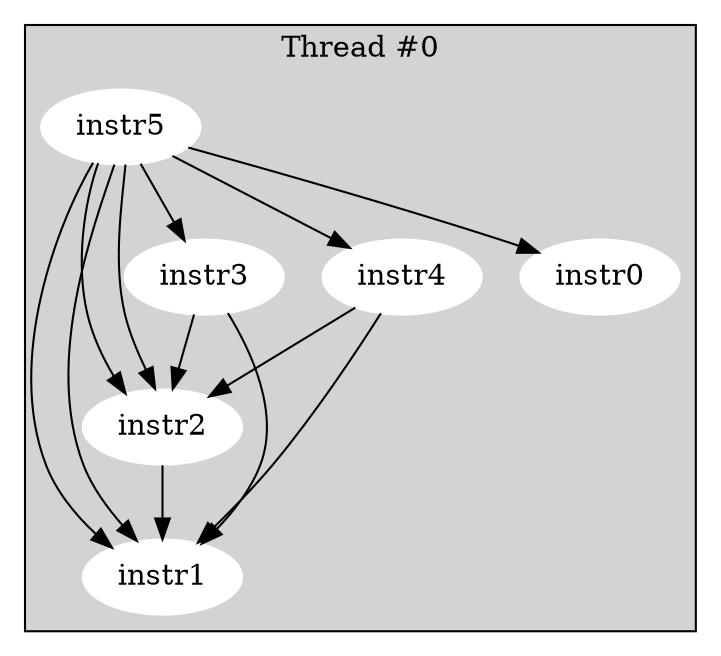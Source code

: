 digraph{subgraph cluster_0{style="filled";node[style="filled",color=white];label="Thread #0";instr2->instr1;instr3->instr1;instr3->instr2;instr4->instr1;instr4->instr2;instr5->instr1;instr5->instr2;instr5->instr0;instr5->instr1;instr5->instr2;instr5->instr3;instr5->instr4;}}